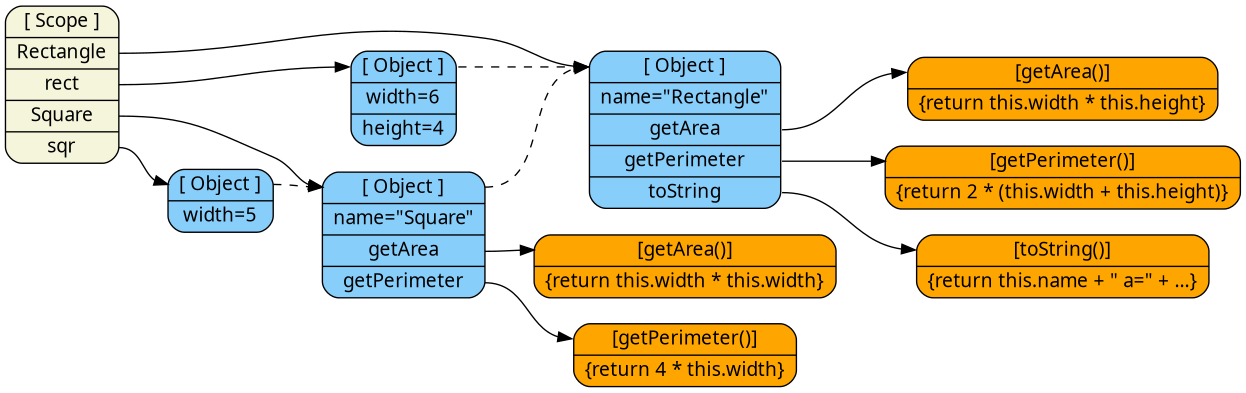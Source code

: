 digraph finite_state_machine {
	size="8.3,5"
	rankdir = "LR"
	node [fontname=Sans]


  /* Execution Contexts */
  node [shape=Mrecord, fillcolor=beige, style=filled];
  top [label="<__proto__>[ Scope ]|<Rectangle>Rectangle|<rect>rect|<Square>Square|<sqr>sqr"];

  /* Normal Objects */
  node [shape = Mrecord, fillcolor=lightskyblue, style=filled];
  ob_Rectangle [label = "<__proto__>[ Object ]|<name>name=\"Rectangle\"|<getArea>getArea|<getPerimeter>getPerimeter|<toString>toString"];
  ob_Square [label = "<__proto__>[ Object ]|<name>name=\"Square\"|<getArea>getArea|<getPerimeter>getPerimeter"];
  ob_rect [label = "<__proto__>[ Object ]|<width>width=6|<height>height=4"];
  ob_sqr [label = "<__proto__>[ Object ]|<width>width=5"];

  /* Function Objects */
  node [shape = Mrecord, fillcolor=orange, style=filled];
  fn_getArea [label="<__proto__>[getArea()]|\{return this.width * this.height\}"];
  fn_getPerimeter [label="<__proto__>[getPerimeter()]|\{return 2 * (this.width + this.height)\}"];
  fn_toString [label="<__proto__>[toString()]|\{return this.name + \" a=\" + …\}"];
  fn_getArea2 [label="<__proto__>[getArea()]|\{return this.width * this.width\}"];
  fn_getPerimeter2 [label="<__proto__>[getPerimeter()]|\{return 4 * this.width\}"];

  /* References */
  top:Rectangle -> ob_Rectangle:__proto__;
  top:Square -> ob_Square:__proto__;
  top:rect -> ob_rect:__proto__;
  top:sqr -> ob_sqr:__proto__;
  ob_Rectangle:getArea -> fn_getArea:__proto__;
  ob_Rectangle:getPerimeter -> fn_getPerimeter:__proto__;
  ob_Rectangle:toString -> fn_toString:__proto__;
  ob_Square:getArea -> fn_getArea2:__proto__;
  ob_Square:getPerimeter -> fn_getPerimeter2:__proto__;

  /* Inheritance Chains */
  edge [style=dashed]
  ob_rect:__proto__ -> ob_Rectangle:__proto__;
  ob_sqr:__proto__ -> ob_Square:__proto__;
  ob_Square:__proto__ -> ob_Rectangle:__proto__;


}
